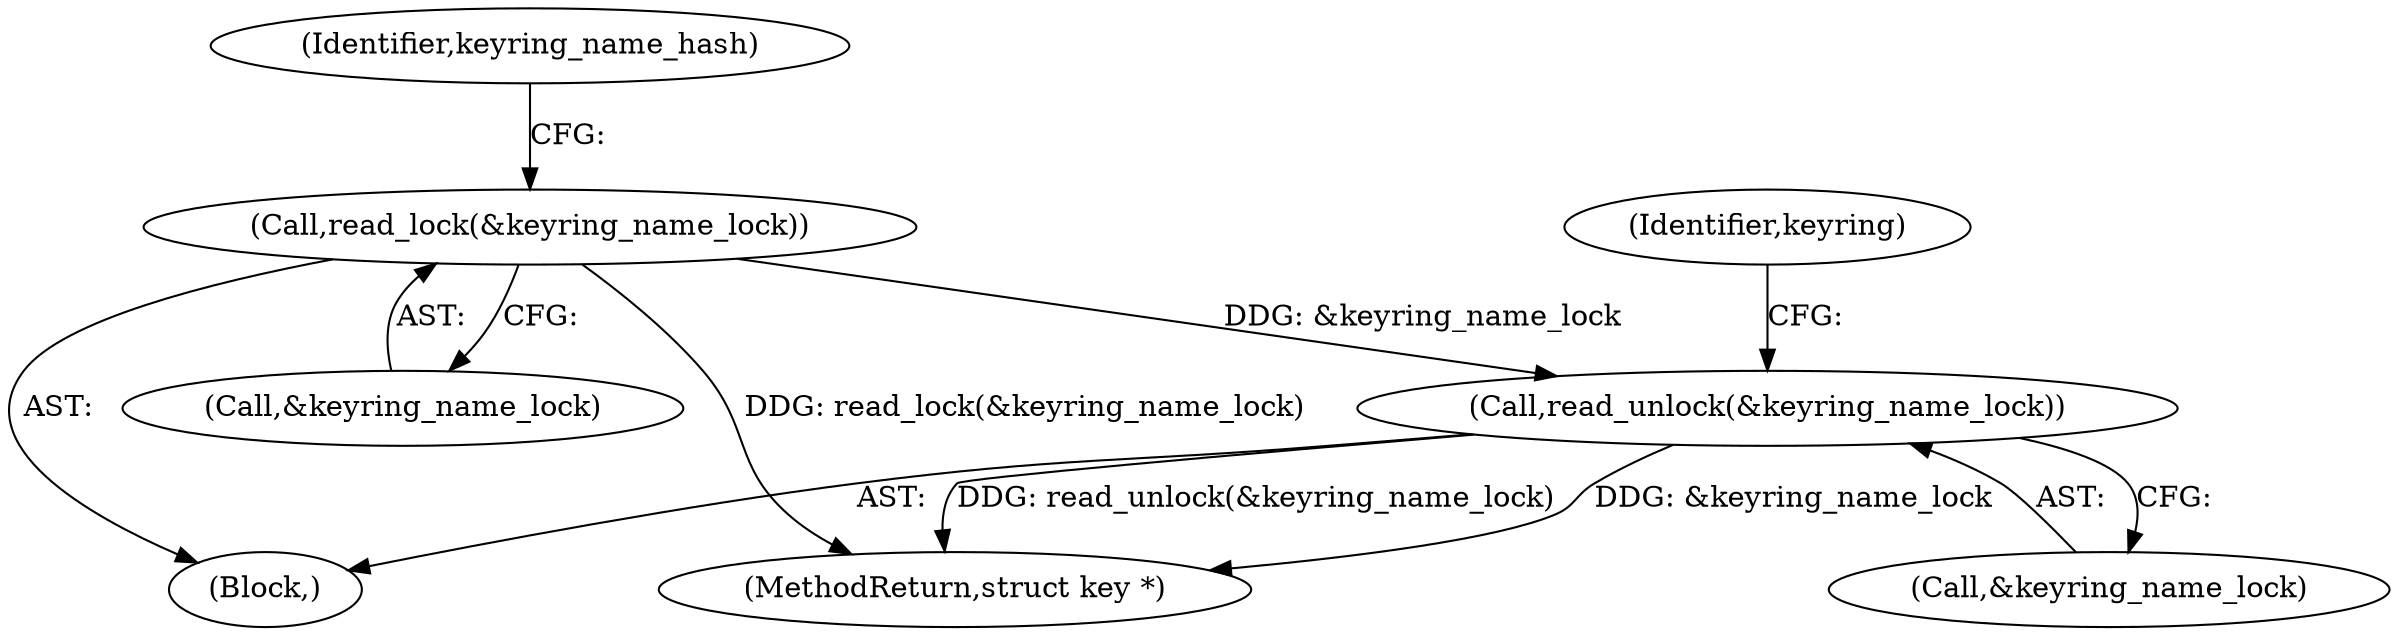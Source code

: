 digraph "0_linux_237bbd29f7a049d310d907f4b2716a7feef9abf3_0@API" {
"1000191" [label="(Call,read_unlock(&keyring_name_lock))"];
"1000119" [label="(Call,read_lock(&keyring_name_lock))"];
"1000191" [label="(Call,read_unlock(&keyring_name_lock))"];
"1000105" [label="(Block,)"];
"1000120" [label="(Call,&keyring_name_lock)"];
"1000119" [label="(Call,read_lock(&keyring_name_lock))"];
"1000125" [label="(Identifier,keyring_name_hash)"];
"1000195" [label="(Identifier,keyring)"];
"1000192" [label="(Call,&keyring_name_lock)"];
"1000196" [label="(MethodReturn,struct key *)"];
"1000191" -> "1000105"  [label="AST: "];
"1000191" -> "1000192"  [label="CFG: "];
"1000192" -> "1000191"  [label="AST: "];
"1000195" -> "1000191"  [label="CFG: "];
"1000191" -> "1000196"  [label="DDG: read_unlock(&keyring_name_lock)"];
"1000191" -> "1000196"  [label="DDG: &keyring_name_lock"];
"1000119" -> "1000191"  [label="DDG: &keyring_name_lock"];
"1000119" -> "1000105"  [label="AST: "];
"1000119" -> "1000120"  [label="CFG: "];
"1000120" -> "1000119"  [label="AST: "];
"1000125" -> "1000119"  [label="CFG: "];
"1000119" -> "1000196"  [label="DDG: read_lock(&keyring_name_lock)"];
}

